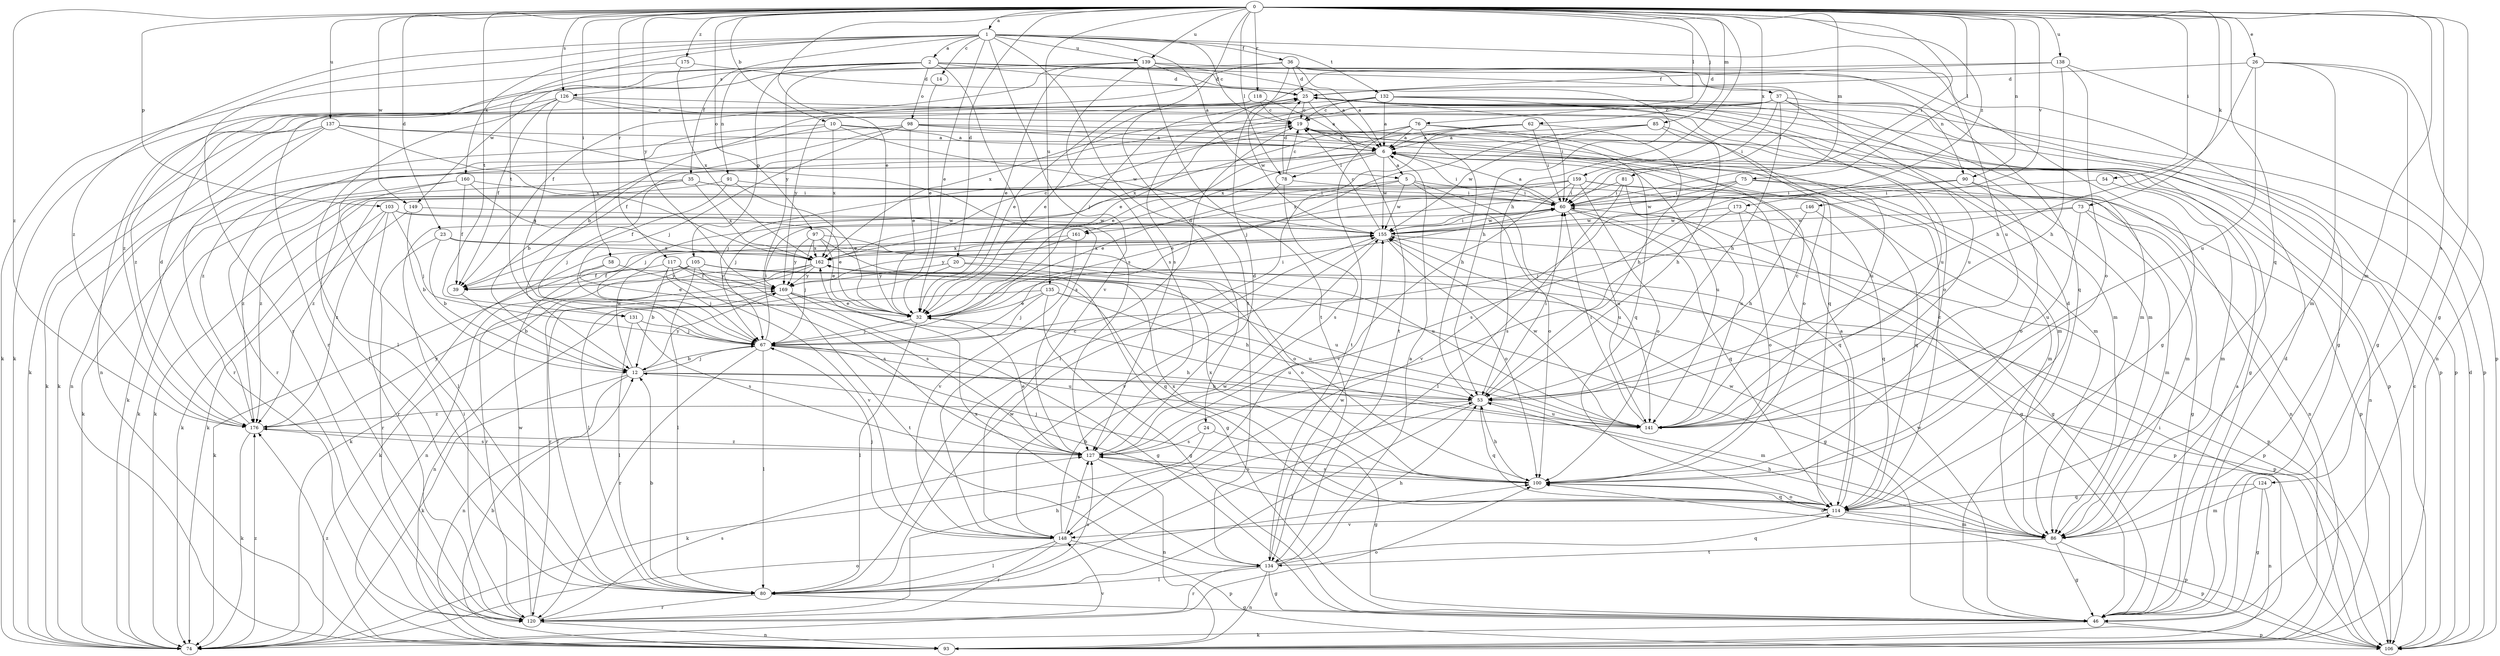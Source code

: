 strict digraph  {
0;
1;
2;
5;
6;
10;
12;
14;
19;
20;
23;
24;
25;
26;
32;
35;
36;
37;
39;
46;
53;
54;
58;
60;
62;
67;
73;
74;
75;
76;
78;
80;
81;
85;
86;
90;
91;
93;
97;
98;
100;
103;
105;
106;
114;
117;
118;
120;
124;
126;
127;
131;
132;
134;
135;
137;
138;
139;
141;
146;
148;
149;
155;
159;
160;
161;
162;
169;
173;
175;
176;
0 -> 1  [label=a];
0 -> 10  [label=b];
0 -> 20  [label=d];
0 -> 23  [label=d];
0 -> 24  [label=d];
0 -> 26  [label=e];
0 -> 32  [label=e];
0 -> 46  [label=g];
0 -> 53  [label=h];
0 -> 54  [label=i];
0 -> 58  [label=i];
0 -> 60  [label=i];
0 -> 62  [label=j];
0 -> 73  [label=k];
0 -> 75  [label=l];
0 -> 76  [label=l];
0 -> 78  [label=l];
0 -> 81  [label=m];
0 -> 85  [label=m];
0 -> 86  [label=m];
0 -> 90  [label=n];
0 -> 97  [label=o];
0 -> 103  [label=p];
0 -> 114  [label=q];
0 -> 117  [label=r];
0 -> 118  [label=r];
0 -> 124  [label=s];
0 -> 126  [label=s];
0 -> 131  [label=t];
0 -> 135  [label=u];
0 -> 137  [label=u];
0 -> 138  [label=u];
0 -> 139  [label=u];
0 -> 146  [label=v];
0 -> 149  [label=w];
0 -> 159  [label=x];
0 -> 169  [label=y];
0 -> 173  [label=z];
0 -> 175  [label=z];
0 -> 176  [label=z];
1 -> 2  [label=a];
1 -> 5  [label=a];
1 -> 14  [label=c];
1 -> 19  [label=c];
1 -> 32  [label=e];
1 -> 35  [label=f];
1 -> 36  [label=f];
1 -> 120  [label=r];
1 -> 131  [label=t];
1 -> 132  [label=t];
1 -> 134  [label=t];
1 -> 139  [label=u];
1 -> 141  [label=u];
1 -> 148  [label=v];
1 -> 160  [label=x];
1 -> 176  [label=z];
2 -> 25  [label=d];
2 -> 37  [label=f];
2 -> 53  [label=h];
2 -> 90  [label=n];
2 -> 91  [label=n];
2 -> 98  [label=o];
2 -> 105  [label=p];
2 -> 114  [label=q];
2 -> 126  [label=s];
2 -> 127  [label=s];
2 -> 149  [label=w];
2 -> 169  [label=y];
2 -> 176  [label=z];
5 -> 60  [label=i];
5 -> 67  [label=j];
5 -> 100  [label=o];
5 -> 141  [label=u];
5 -> 155  [label=w];
5 -> 161  [label=x];
6 -> 5  [label=a];
6 -> 60  [label=i];
6 -> 67  [label=j];
6 -> 74  [label=k];
6 -> 78  [label=l];
6 -> 93  [label=n];
6 -> 141  [label=u];
6 -> 155  [label=w];
6 -> 161  [label=x];
10 -> 6  [label=a];
10 -> 80  [label=l];
10 -> 106  [label=p];
10 -> 120  [label=r];
10 -> 155  [label=w];
10 -> 162  [label=x];
12 -> 53  [label=h];
12 -> 67  [label=j];
12 -> 74  [label=k];
12 -> 86  [label=m];
12 -> 93  [label=n];
12 -> 155  [label=w];
12 -> 169  [label=y];
14 -> 32  [label=e];
19 -> 6  [label=a];
19 -> 46  [label=g];
19 -> 176  [label=z];
20 -> 80  [label=l];
20 -> 100  [label=o];
20 -> 106  [label=p];
20 -> 169  [label=y];
23 -> 12  [label=b];
23 -> 100  [label=o];
23 -> 120  [label=r];
23 -> 162  [label=x];
24 -> 46  [label=g];
24 -> 74  [label=k];
24 -> 127  [label=s];
25 -> 19  [label=c];
25 -> 32  [label=e];
25 -> 60  [label=i];
25 -> 86  [label=m];
25 -> 106  [label=p];
25 -> 134  [label=t];
25 -> 155  [label=w];
26 -> 25  [label=d];
26 -> 46  [label=g];
26 -> 53  [label=h];
26 -> 86  [label=m];
26 -> 93  [label=n];
26 -> 141  [label=u];
32 -> 60  [label=i];
32 -> 67  [label=j];
32 -> 80  [label=l];
32 -> 141  [label=u];
35 -> 60  [label=i];
35 -> 67  [label=j];
35 -> 74  [label=k];
35 -> 86  [label=m];
35 -> 162  [label=x];
35 -> 176  [label=z];
36 -> 6  [label=a];
36 -> 12  [label=b];
36 -> 25  [label=d];
36 -> 46  [label=g];
36 -> 60  [label=i];
36 -> 74  [label=k];
36 -> 127  [label=s];
37 -> 19  [label=c];
37 -> 32  [label=e];
37 -> 53  [label=h];
37 -> 60  [label=i];
37 -> 86  [label=m];
37 -> 106  [label=p];
37 -> 141  [label=u];
37 -> 169  [label=y];
39 -> 12  [label=b];
46 -> 6  [label=a];
46 -> 25  [label=d];
46 -> 74  [label=k];
46 -> 106  [label=p];
46 -> 155  [label=w];
53 -> 60  [label=i];
53 -> 80  [label=l];
53 -> 114  [label=q];
53 -> 141  [label=u];
53 -> 176  [label=z];
54 -> 60  [label=i];
54 -> 86  [label=m];
58 -> 32  [label=e];
58 -> 74  [label=k];
58 -> 169  [label=y];
60 -> 6  [label=a];
60 -> 46  [label=g];
60 -> 114  [label=q];
60 -> 141  [label=u];
60 -> 155  [label=w];
62 -> 6  [label=a];
62 -> 32  [label=e];
62 -> 53  [label=h];
62 -> 60  [label=i];
62 -> 80  [label=l];
67 -> 12  [label=b];
67 -> 53  [label=h];
67 -> 60  [label=i];
67 -> 80  [label=l];
67 -> 120  [label=r];
67 -> 141  [label=u];
73 -> 46  [label=g];
73 -> 67  [label=j];
73 -> 86  [label=m];
73 -> 141  [label=u];
73 -> 155  [label=w];
74 -> 100  [label=o];
74 -> 148  [label=v];
74 -> 176  [label=z];
75 -> 60  [label=i];
75 -> 86  [label=m];
75 -> 106  [label=p];
75 -> 148  [label=v];
75 -> 155  [label=w];
76 -> 6  [label=a];
76 -> 39  [label=f];
76 -> 53  [label=h];
76 -> 86  [label=m];
76 -> 114  [label=q];
76 -> 134  [label=t];
76 -> 162  [label=x];
78 -> 19  [label=c];
78 -> 25  [label=d];
78 -> 32  [label=e];
78 -> 114  [label=q];
78 -> 127  [label=s];
80 -> 12  [label=b];
80 -> 46  [label=g];
80 -> 120  [label=r];
80 -> 127  [label=s];
80 -> 155  [label=w];
81 -> 60  [label=i];
81 -> 67  [label=j];
81 -> 80  [label=l];
81 -> 141  [label=u];
85 -> 6  [label=a];
85 -> 53  [label=h];
85 -> 67  [label=j];
85 -> 141  [label=u];
85 -> 155  [label=w];
86 -> 46  [label=g];
86 -> 53  [label=h];
86 -> 100  [label=o];
86 -> 106  [label=p];
86 -> 134  [label=t];
86 -> 155  [label=w];
90 -> 60  [label=i];
90 -> 93  [label=n];
90 -> 100  [label=o];
90 -> 127  [label=s];
91 -> 32  [label=e];
91 -> 39  [label=f];
91 -> 60  [label=i];
91 -> 176  [label=z];
93 -> 12  [label=b];
93 -> 60  [label=i];
93 -> 176  [label=z];
97 -> 32  [label=e];
97 -> 46  [label=g];
97 -> 67  [label=j];
97 -> 141  [label=u];
97 -> 162  [label=x];
97 -> 169  [label=y];
98 -> 6  [label=a];
98 -> 12  [label=b];
98 -> 32  [label=e];
98 -> 67  [label=j];
98 -> 74  [label=k];
98 -> 86  [label=m];
98 -> 100  [label=o];
100 -> 53  [label=h];
100 -> 67  [label=j];
100 -> 114  [label=q];
100 -> 127  [label=s];
100 -> 162  [label=x];
103 -> 32  [label=e];
103 -> 67  [label=j];
103 -> 74  [label=k];
103 -> 120  [label=r];
103 -> 155  [label=w];
103 -> 176  [label=z];
105 -> 39  [label=f];
105 -> 46  [label=g];
105 -> 80  [label=l];
105 -> 93  [label=n];
105 -> 106  [label=p];
105 -> 120  [label=r];
105 -> 127  [label=s];
105 -> 141  [label=u];
106 -> 19  [label=c];
106 -> 25  [label=d];
114 -> 6  [label=a];
114 -> 12  [label=b];
114 -> 19  [label=c];
114 -> 25  [label=d];
114 -> 86  [label=m];
114 -> 100  [label=o];
114 -> 106  [label=p];
114 -> 148  [label=v];
114 -> 162  [label=x];
117 -> 12  [label=b];
117 -> 39  [label=f];
117 -> 67  [label=j];
117 -> 114  [label=q];
117 -> 127  [label=s];
117 -> 148  [label=v];
117 -> 169  [label=y];
118 -> 6  [label=a];
118 -> 19  [label=c];
118 -> 32  [label=e];
118 -> 176  [label=z];
120 -> 53  [label=h];
120 -> 60  [label=i];
120 -> 93  [label=n];
120 -> 100  [label=o];
120 -> 127  [label=s];
120 -> 155  [label=w];
124 -> 46  [label=g];
124 -> 86  [label=m];
124 -> 93  [label=n];
124 -> 114  [label=q];
126 -> 19  [label=c];
126 -> 39  [label=f];
126 -> 67  [label=j];
126 -> 80  [label=l];
126 -> 93  [label=n];
126 -> 100  [label=o];
126 -> 114  [label=q];
127 -> 25  [label=d];
127 -> 32  [label=e];
127 -> 93  [label=n];
127 -> 100  [label=o];
127 -> 176  [label=z];
131 -> 67  [label=j];
131 -> 80  [label=l];
131 -> 127  [label=s];
132 -> 6  [label=a];
132 -> 19  [label=c];
132 -> 74  [label=k];
132 -> 86  [label=m];
132 -> 106  [label=p];
132 -> 141  [label=u];
132 -> 162  [label=x];
134 -> 6  [label=a];
134 -> 46  [label=g];
134 -> 53  [label=h];
134 -> 80  [label=l];
134 -> 93  [label=n];
134 -> 114  [label=q];
134 -> 120  [label=r];
134 -> 155  [label=w];
134 -> 162  [label=x];
135 -> 32  [label=e];
135 -> 46  [label=g];
135 -> 53  [label=h];
135 -> 67  [label=j];
135 -> 93  [label=n];
135 -> 106  [label=p];
137 -> 6  [label=a];
137 -> 74  [label=k];
137 -> 93  [label=n];
137 -> 120  [label=r];
137 -> 127  [label=s];
137 -> 162  [label=x];
138 -> 25  [label=d];
138 -> 53  [label=h];
138 -> 67  [label=j];
138 -> 100  [label=o];
138 -> 106  [label=p];
139 -> 6  [label=a];
139 -> 25  [label=d];
139 -> 32  [label=e];
139 -> 39  [label=f];
139 -> 46  [label=g];
139 -> 120  [label=r];
139 -> 127  [label=s];
139 -> 134  [label=t];
141 -> 19  [label=c];
141 -> 60  [label=i];
141 -> 155  [label=w];
146 -> 53  [label=h];
146 -> 114  [label=q];
146 -> 155  [label=w];
148 -> 19  [label=c];
148 -> 67  [label=j];
148 -> 80  [label=l];
148 -> 106  [label=p];
148 -> 120  [label=r];
148 -> 127  [label=s];
148 -> 155  [label=w];
149 -> 12  [label=b];
149 -> 74  [label=k];
149 -> 155  [label=w];
155 -> 19  [label=c];
155 -> 60  [label=i];
155 -> 74  [label=k];
155 -> 100  [label=o];
155 -> 106  [label=p];
155 -> 148  [label=v];
155 -> 162  [label=x];
159 -> 32  [label=e];
159 -> 60  [label=i];
159 -> 74  [label=k];
159 -> 93  [label=n];
159 -> 100  [label=o];
159 -> 114  [label=q];
159 -> 148  [label=v];
159 -> 176  [label=z];
160 -> 39  [label=f];
160 -> 60  [label=i];
160 -> 74  [label=k];
160 -> 80  [label=l];
160 -> 162  [label=x];
161 -> 148  [label=v];
161 -> 162  [label=x];
161 -> 169  [label=y];
162 -> 19  [label=c];
162 -> 39  [label=f];
162 -> 74  [label=k];
162 -> 120  [label=r];
162 -> 169  [label=y];
169 -> 32  [label=e];
169 -> 46  [label=g];
169 -> 80  [label=l];
169 -> 134  [label=t];
169 -> 141  [label=u];
173 -> 46  [label=g];
173 -> 100  [label=o];
173 -> 127  [label=s];
173 -> 155  [label=w];
175 -> 25  [label=d];
175 -> 74  [label=k];
175 -> 162  [label=x];
176 -> 25  [label=d];
176 -> 74  [label=k];
176 -> 127  [label=s];
176 -> 169  [label=y];
}

